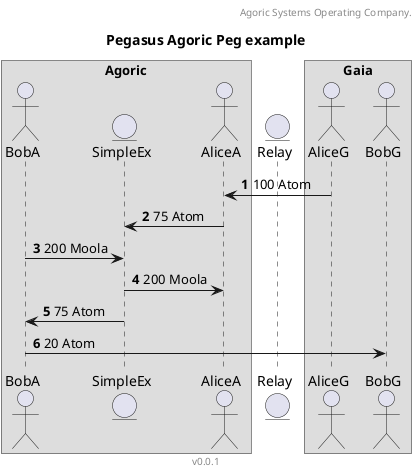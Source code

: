 @startuml
'https://plantuml.com/sequence-diagram
header Agoric Systems Operating Company.
footer v0.0.1
title Pegasus Agoric Peg example

autonumber

box Agoric
actor BobA
entity SimpleEx
actor AliceA
end box

entity Relay
box Gaia
actor AliceG
actor BobG
end box

AliceG -> AliceA: 100 Atom
AliceA -> SimpleEx: 75 Atom
BobA -> SimpleEx: 200 Moola
SimpleEx -> AliceA: 200 Moola
SimpleEx -> BobA: 75 Atom
BobA -> BobG: 20 Atom

@enduml